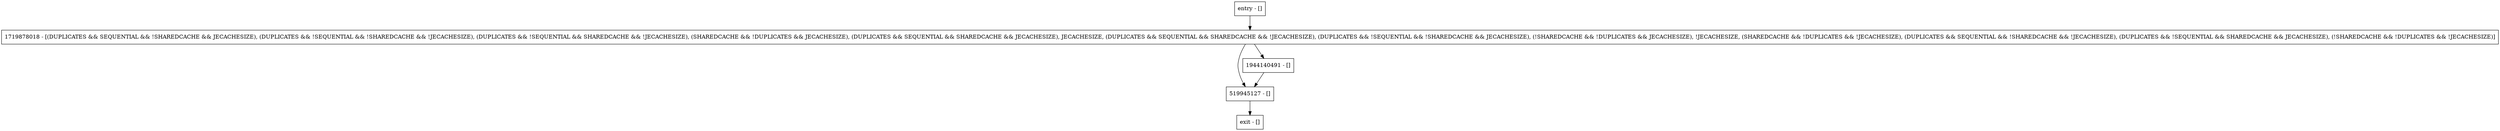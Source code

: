 digraph <init> {
node [shape=record];
entry [label="entry - []"];
exit [label="exit - []"];
1719878018 [label="1719878018 - [(DUPLICATES && SEQUENTIAL && !SHAREDCACHE && JECACHESIZE), (DUPLICATES && !SEQUENTIAL && !SHAREDCACHE && !JECACHESIZE), (DUPLICATES && !SEQUENTIAL && SHAREDCACHE && !JECACHESIZE), (SHAREDCACHE && !DUPLICATES && JECACHESIZE), (DUPLICATES && SEQUENTIAL && SHAREDCACHE && JECACHESIZE), JECACHESIZE, (DUPLICATES && SEQUENTIAL && SHAREDCACHE && !JECACHESIZE), (DUPLICATES && !SEQUENTIAL && !SHAREDCACHE && JECACHESIZE), (!SHAREDCACHE && !DUPLICATES && JECACHESIZE), !JECACHESIZE, (SHAREDCACHE && !DUPLICATES && !JECACHESIZE), (DUPLICATES && SEQUENTIAL && !SHAREDCACHE && !JECACHESIZE), (DUPLICATES && !SEQUENTIAL && SHAREDCACHE && JECACHESIZE), (!SHAREDCACHE && !DUPLICATES && !JECACHESIZE)]"];
519945127 [label="519945127 - []"];
1944140491 [label="1944140491 - []"];
entry;
exit;
entry -> 1719878018;
1719878018 -> 519945127;
1719878018 -> 1944140491;
519945127 -> exit;
1944140491 -> 519945127;
}
